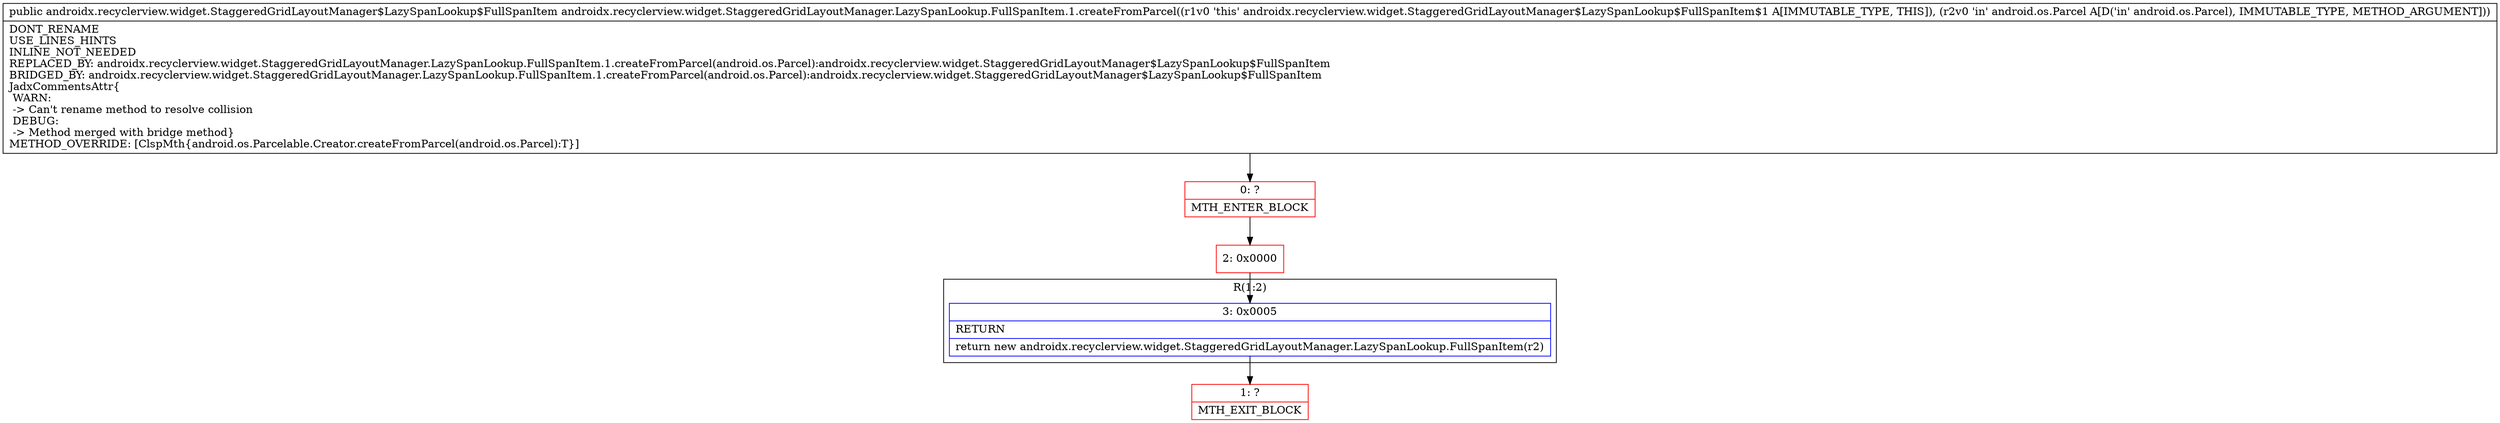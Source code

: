 digraph "CFG forandroidx.recyclerview.widget.StaggeredGridLayoutManager.LazySpanLookup.FullSpanItem.1.createFromParcel(Landroid\/os\/Parcel;)Landroidx\/recyclerview\/widget\/StaggeredGridLayoutManager$LazySpanLookup$FullSpanItem;" {
subgraph cluster_Region_1773723328 {
label = "R(1:2)";
node [shape=record,color=blue];
Node_3 [shape=record,label="{3\:\ 0x0005|RETURN\l|return new androidx.recyclerview.widget.StaggeredGridLayoutManager.LazySpanLookup.FullSpanItem(r2)\l}"];
}
Node_0 [shape=record,color=red,label="{0\:\ ?|MTH_ENTER_BLOCK\l}"];
Node_2 [shape=record,color=red,label="{2\:\ 0x0000}"];
Node_1 [shape=record,color=red,label="{1\:\ ?|MTH_EXIT_BLOCK\l}"];
MethodNode[shape=record,label="{public androidx.recyclerview.widget.StaggeredGridLayoutManager$LazySpanLookup$FullSpanItem androidx.recyclerview.widget.StaggeredGridLayoutManager.LazySpanLookup.FullSpanItem.1.createFromParcel((r1v0 'this' androidx.recyclerview.widget.StaggeredGridLayoutManager$LazySpanLookup$FullSpanItem$1 A[IMMUTABLE_TYPE, THIS]), (r2v0 'in' android.os.Parcel A[D('in' android.os.Parcel), IMMUTABLE_TYPE, METHOD_ARGUMENT]))  | DONT_RENAME\lUSE_LINES_HINTS\lINLINE_NOT_NEEDED\lREPLACED_BY: androidx.recyclerview.widget.StaggeredGridLayoutManager.LazySpanLookup.FullSpanItem.1.createFromParcel(android.os.Parcel):androidx.recyclerview.widget.StaggeredGridLayoutManager$LazySpanLookup$FullSpanItem\lBRIDGED_BY: androidx.recyclerview.widget.StaggeredGridLayoutManager.LazySpanLookup.FullSpanItem.1.createFromParcel(android.os.Parcel):androidx.recyclerview.widget.StaggeredGridLayoutManager$LazySpanLookup$FullSpanItem\lJadxCommentsAttr\{\l WARN: \l \-\> Can't rename method to resolve collision\l DEBUG: \l \-\> Method merged with bridge method\}\lMETHOD_OVERRIDE: [ClspMth\{android.os.Parcelable.Creator.createFromParcel(android.os.Parcel):T\}]\l}"];
MethodNode -> Node_0;Node_3 -> Node_1;
Node_0 -> Node_2;
Node_2 -> Node_3;
}

